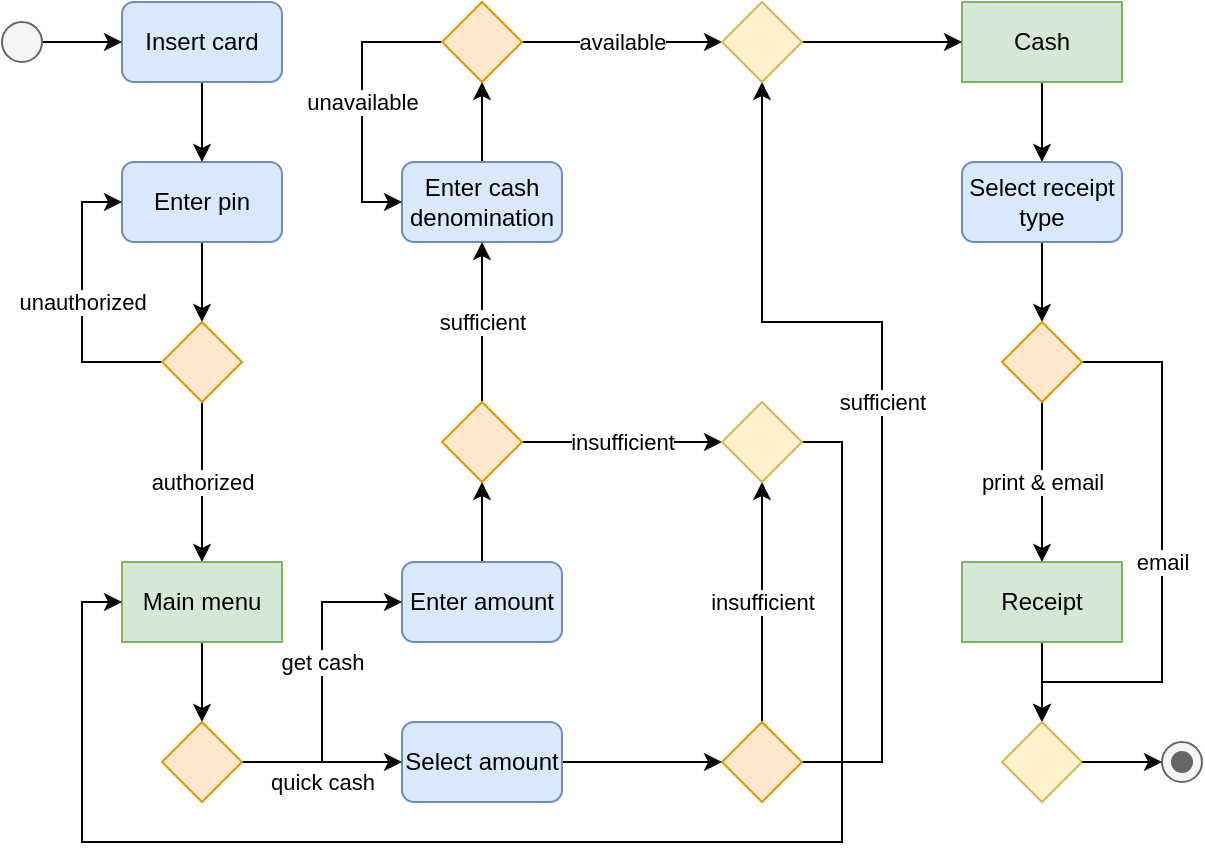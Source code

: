 <mxfile version="23.1.5" type="device">
  <diagram id="GU4G61x0W2jrhCoQgWN6" name="Page-1">
    <mxGraphModel dx="1242" dy="805" grid="1" gridSize="10" guides="1" tooltips="1" connect="1" arrows="1" fold="1" page="1" pageScale="1" pageWidth="660" pageHeight="500" math="0" shadow="0">
      <root>
        <mxCell id="0" />
        <mxCell id="1" parent="0" />
        <mxCell id="lL1TapERudLG2ZnHBbzP-45" style="edgeStyle=orthogonalEdgeStyle;rounded=0;orthogonalLoop=1;jettySize=auto;html=1;exitX=0.5;exitY=1;exitDx=0;exitDy=0;entryX=0.5;entryY=0;entryDx=0;entryDy=0;" parent="1" source="lL1TapERudLG2ZnHBbzP-3" target="lL1TapERudLG2ZnHBbzP-6" edge="1">
          <mxGeometry relative="1" as="geometry" />
        </mxCell>
        <mxCell id="lL1TapERudLG2ZnHBbzP-3" value="Enter pin" style="rounded=1;whiteSpace=wrap;html=1;fillColor=#dae8fc;strokeColor=#6c8ebf;" parent="1" vertex="1">
          <mxGeometry x="100" y="120" width="80" height="40" as="geometry" />
        </mxCell>
        <mxCell id="nRUZDwv5PRinNxofDMXq-1" value="unauthorized" style="edgeStyle=orthogonalEdgeStyle;rounded=0;orthogonalLoop=1;jettySize=auto;html=1;exitX=0;exitY=0.5;exitDx=0;exitDy=0;entryX=0;entryY=0.5;entryDx=0;entryDy=0;" parent="1" source="lL1TapERudLG2ZnHBbzP-6" target="lL1TapERudLG2ZnHBbzP-3" edge="1">
          <mxGeometry relative="1" as="geometry" />
        </mxCell>
        <mxCell id="nRUZDwv5PRinNxofDMXq-2" value="authorized" style="edgeStyle=orthogonalEdgeStyle;rounded=0;orthogonalLoop=1;jettySize=auto;html=1;exitX=0.5;exitY=1;exitDx=0;exitDy=0;" parent="1" source="lL1TapERudLG2ZnHBbzP-6" target="lL1TapERudLG2ZnHBbzP-18" edge="1">
          <mxGeometry relative="1" as="geometry">
            <mxPoint as="offset" />
          </mxGeometry>
        </mxCell>
        <mxCell id="lL1TapERudLG2ZnHBbzP-6" value="" style="rhombus;whiteSpace=wrap;html=1;shadow=0;fontFamily=Helvetica;fontSize=12;align=center;strokeWidth=1;spacing=6;spacingTop=-4;fillColor=#ffe6cc;strokeColor=#d79b00;" parent="1" vertex="1">
          <mxGeometry x="120" y="200" width="40" height="40" as="geometry" />
        </mxCell>
        <mxCell id="AdqUNCNPBxmvi-GQHFV9-8" value="insufficient" style="edgeStyle=orthogonalEdgeStyle;rounded=0;orthogonalLoop=1;jettySize=auto;html=1;exitX=0.5;exitY=0;exitDx=0;exitDy=0;entryX=0.5;entryY=1;entryDx=0;entryDy=0;" parent="1" source="lL1TapERudLG2ZnHBbzP-9" target="lL1TapERudLG2ZnHBbzP-41" edge="1">
          <mxGeometry relative="1" as="geometry" />
        </mxCell>
        <mxCell id="5OS5mjMSAm63zNt-BFDT-4" value="sufficient" style="edgeStyle=orthogonalEdgeStyle;rounded=0;orthogonalLoop=1;jettySize=auto;html=1;exitX=1;exitY=0.5;exitDx=0;exitDy=0;entryX=0.5;entryY=1;entryDx=0;entryDy=0;" edge="1" parent="1" source="lL1TapERudLG2ZnHBbzP-9" target="5OS5mjMSAm63zNt-BFDT-1">
          <mxGeometry relative="1" as="geometry">
            <Array as="points">
              <mxPoint x="480" y="420" />
              <mxPoint x="480" y="200" />
              <mxPoint x="420" y="200" />
            </Array>
          </mxGeometry>
        </mxCell>
        <mxCell id="lL1TapERudLG2ZnHBbzP-9" value="" style="rhombus;whiteSpace=wrap;html=1;shadow=0;fontFamily=Helvetica;fontSize=12;align=center;strokeWidth=1;spacing=6;spacingTop=-4;fillColor=#ffe6cc;strokeColor=#d79b00;" parent="1" vertex="1">
          <mxGeometry x="400" y="400" width="40" height="40" as="geometry" />
        </mxCell>
        <mxCell id="lL1TapERudLG2ZnHBbzP-44" style="edgeStyle=orthogonalEdgeStyle;rounded=0;orthogonalLoop=1;jettySize=auto;html=1;exitX=0.5;exitY=1;exitDx=0;exitDy=0;entryX=0.5;entryY=0;entryDx=0;entryDy=0;" parent="1" source="lL1TapERudLG2ZnHBbzP-11" target="lL1TapERudLG2ZnHBbzP-3" edge="1">
          <mxGeometry relative="1" as="geometry" />
        </mxCell>
        <mxCell id="lL1TapERudLG2ZnHBbzP-11" value="Insert card" style="rounded=1;whiteSpace=wrap;html=1;fillColor=#dae8fc;strokeColor=#6c8ebf;" parent="1" vertex="1">
          <mxGeometry x="100" y="40" width="80" height="40" as="geometry" />
        </mxCell>
        <mxCell id="wvnjbpQwDLOUtXmIdnDG-3" style="edgeStyle=orthogonalEdgeStyle;rounded=0;orthogonalLoop=1;jettySize=auto;html=1;exitX=0.5;exitY=0;exitDx=0;exitDy=0;entryX=0.5;entryY=1;entryDx=0;entryDy=0;" parent="1" source="lL1TapERudLG2ZnHBbzP-13" target="lL1TapERudLG2ZnHBbzP-39" edge="1">
          <mxGeometry relative="1" as="geometry" />
        </mxCell>
        <mxCell id="lL1TapERudLG2ZnHBbzP-13" value="Enter amount" style="rounded=1;whiteSpace=wrap;html=1;fontSize=12;glass=0;strokeWidth=1;shadow=0;fillColor=#dae8fc;strokeColor=#6c8ebf;" parent="1" vertex="1">
          <mxGeometry x="240" y="320" width="80" height="40" as="geometry" />
        </mxCell>
        <mxCell id="AdqUNCNPBxmvi-GQHFV9-1" style="edgeStyle=orthogonalEdgeStyle;rounded=0;orthogonalLoop=1;jettySize=auto;html=1;exitX=0.5;exitY=0;exitDx=0;exitDy=0;entryX=0.5;entryY=1;entryDx=0;entryDy=0;" parent="1" source="lL1TapERudLG2ZnHBbzP-15" target="wvnjbpQwDLOUtXmIdnDG-12" edge="1">
          <mxGeometry relative="1" as="geometry" />
        </mxCell>
        <mxCell id="lL1TapERudLG2ZnHBbzP-15" value="Enter cash denomination" style="rounded=1;whiteSpace=wrap;html=1;fillColor=#dae8fc;strokeColor=#6c8ebf;" parent="1" vertex="1">
          <mxGeometry x="240" y="120" width="80" height="40" as="geometry" />
        </mxCell>
        <mxCell id="AdqUNCNPBxmvi-GQHFV9-9" style="edgeStyle=orthogonalEdgeStyle;rounded=0;orthogonalLoop=1;jettySize=auto;html=1;exitX=1;exitY=0.5;exitDx=0;exitDy=0;entryX=0;entryY=0.5;entryDx=0;entryDy=0;" parent="1" source="lL1TapERudLG2ZnHBbzP-16" target="lL1TapERudLG2ZnHBbzP-11" edge="1">
          <mxGeometry relative="1" as="geometry" />
        </mxCell>
        <mxCell id="lL1TapERudLG2ZnHBbzP-16" value="" style="ellipse;fillColor=#f5f5f5;html=1;fontColor=#333333;strokeColor=#666666;" parent="1" vertex="1">
          <mxGeometry x="40" y="50" width="20" height="20" as="geometry" />
        </mxCell>
        <mxCell id="nRUZDwv5PRinNxofDMXq-3" style="edgeStyle=orthogonalEdgeStyle;rounded=0;orthogonalLoop=1;jettySize=auto;html=1;exitX=0.5;exitY=1;exitDx=0;exitDy=0;entryX=0.5;entryY=0;entryDx=0;entryDy=0;" parent="1" source="lL1TapERudLG2ZnHBbzP-18" target="lL1TapERudLG2ZnHBbzP-23" edge="1">
          <mxGeometry relative="1" as="geometry" />
        </mxCell>
        <mxCell id="lL1TapERudLG2ZnHBbzP-18" value="Main menu" style="rounded=0;whiteSpace=wrap;html=1;fillColor=#d5e8d4;strokeColor=#82b366;" parent="1" vertex="1">
          <mxGeometry x="100" y="320" width="80" height="40" as="geometry" />
        </mxCell>
        <mxCell id="wvnjbpQwDLOUtXmIdnDG-4" style="edgeStyle=orthogonalEdgeStyle;rounded=0;orthogonalLoop=1;jettySize=auto;html=1;exitX=1;exitY=0.5;exitDx=0;exitDy=0;entryX=0;entryY=0.5;entryDx=0;entryDy=0;" parent="1" source="lL1TapERudLG2ZnHBbzP-20" target="lL1TapERudLG2ZnHBbzP-9" edge="1">
          <mxGeometry relative="1" as="geometry" />
        </mxCell>
        <mxCell id="lL1TapERudLG2ZnHBbzP-20" value="Select amount" style="rounded=1;whiteSpace=wrap;html=1;fillColor=#dae8fc;strokeColor=#6c8ebf;" parent="1" vertex="1">
          <mxGeometry x="240" y="400" width="80" height="40" as="geometry" />
        </mxCell>
        <mxCell id="wvnjbpQwDLOUtXmIdnDG-2" value="quick cash" style="edgeStyle=orthogonalEdgeStyle;rounded=0;orthogonalLoop=1;jettySize=auto;html=1;exitX=1;exitY=0.5;exitDx=0;exitDy=0;entryX=0;entryY=0.5;entryDx=0;entryDy=0;" parent="1" source="lL1TapERudLG2ZnHBbzP-23" target="lL1TapERudLG2ZnHBbzP-20" edge="1">
          <mxGeometry y="-10" relative="1" as="geometry">
            <mxPoint as="offset" />
          </mxGeometry>
        </mxCell>
        <mxCell id="AdqUNCNPBxmvi-GQHFV9-31" value="get cash" style="edgeStyle=orthogonalEdgeStyle;rounded=0;orthogonalLoop=1;jettySize=auto;html=1;exitX=1;exitY=0.5;exitDx=0;exitDy=0;entryX=0;entryY=0.5;entryDx=0;entryDy=0;" parent="1" source="lL1TapERudLG2ZnHBbzP-23" target="lL1TapERudLG2ZnHBbzP-13" edge="1">
          <mxGeometry x="0.125" relative="1" as="geometry">
            <mxPoint as="offset" />
          </mxGeometry>
        </mxCell>
        <mxCell id="lL1TapERudLG2ZnHBbzP-23" value="" style="rhombus;whiteSpace=wrap;html=1;shadow=0;fontFamily=Helvetica;fontSize=12;align=center;strokeWidth=1;spacing=6;spacingTop=-4;fillColor=#ffe6cc;strokeColor=#d79b00;" parent="1" vertex="1">
          <mxGeometry x="120" y="400" width="40" height="40" as="geometry" />
        </mxCell>
        <mxCell id="5OS5mjMSAm63zNt-BFDT-6" style="edgeStyle=orthogonalEdgeStyle;rounded=0;orthogonalLoop=1;jettySize=auto;html=1;exitX=0.5;exitY=1;exitDx=0;exitDy=0;entryX=0.5;entryY=0;entryDx=0;entryDy=0;" edge="1" parent="1" source="lL1TapERudLG2ZnHBbzP-25" target="lL1TapERudLG2ZnHBbzP-27">
          <mxGeometry relative="1" as="geometry" />
        </mxCell>
        <mxCell id="lL1TapERudLG2ZnHBbzP-25" value="Cash" style="rounded=0;whiteSpace=wrap;html=1;fillColor=#d5e8d4;strokeColor=#82b366;" parent="1" vertex="1">
          <mxGeometry x="520" y="40" width="80" height="40" as="geometry" />
        </mxCell>
        <mxCell id="AdqUNCNPBxmvi-GQHFV9-11" style="edgeStyle=orthogonalEdgeStyle;rounded=0;orthogonalLoop=1;jettySize=auto;html=1;exitX=0.5;exitY=1;exitDx=0;exitDy=0;entryX=0.5;entryY=0;entryDx=0;entryDy=0;" parent="1" source="lL1TapERudLG2ZnHBbzP-27" target="lL1TapERudLG2ZnHBbzP-36" edge="1">
          <mxGeometry relative="1" as="geometry" />
        </mxCell>
        <mxCell id="lL1TapERudLG2ZnHBbzP-27" value="Select receipt type" style="rounded=1;whiteSpace=wrap;html=1;fillColor=#dae8fc;strokeColor=#6c8ebf;" parent="1" vertex="1">
          <mxGeometry x="520" y="120" width="80" height="40" as="geometry" />
        </mxCell>
        <mxCell id="AdqUNCNPBxmvi-GQHFV9-26" style="edgeStyle=orthogonalEdgeStyle;rounded=0;orthogonalLoop=1;jettySize=auto;html=1;exitX=0.5;exitY=1;exitDx=0;exitDy=0;entryX=0.5;entryY=0;entryDx=0;entryDy=0;" parent="1" source="lL1TapERudLG2ZnHBbzP-32" target="AdqUNCNPBxmvi-GQHFV9-25" edge="1">
          <mxGeometry relative="1" as="geometry" />
        </mxCell>
        <mxCell id="lL1TapERudLG2ZnHBbzP-32" value="Receipt" style="rounded=0;whiteSpace=wrap;html=1;fillColor=#d5e8d4;strokeColor=#82b366;" parent="1" vertex="1">
          <mxGeometry x="520" y="320" width="80" height="40" as="geometry" />
        </mxCell>
        <mxCell id="AdqUNCNPBxmvi-GQHFV9-19" value="print &amp;amp; email" style="edgeStyle=orthogonalEdgeStyle;rounded=0;orthogonalLoop=1;jettySize=auto;html=1;exitX=0.5;exitY=1;exitDx=0;exitDy=0;entryX=0.5;entryY=0;entryDx=0;entryDy=0;" parent="1" source="lL1TapERudLG2ZnHBbzP-36" target="lL1TapERudLG2ZnHBbzP-32" edge="1">
          <mxGeometry relative="1" as="geometry" />
        </mxCell>
        <mxCell id="AdqUNCNPBxmvi-GQHFV9-29" value="email" style="edgeStyle=orthogonalEdgeStyle;rounded=0;orthogonalLoop=1;jettySize=auto;html=1;exitX=1;exitY=0.5;exitDx=0;exitDy=0;entryX=0.5;entryY=0;entryDx=0;entryDy=0;" parent="1" source="lL1TapERudLG2ZnHBbzP-36" target="AdqUNCNPBxmvi-GQHFV9-25" edge="1">
          <mxGeometry relative="1" as="geometry">
            <Array as="points">
              <mxPoint x="620" y="220" />
              <mxPoint x="620" y="380" />
              <mxPoint x="560" y="380" />
            </Array>
          </mxGeometry>
        </mxCell>
        <mxCell id="lL1TapERudLG2ZnHBbzP-36" value="" style="rhombus;whiteSpace=wrap;html=1;shadow=0;fontFamily=Helvetica;fontSize=12;align=center;strokeWidth=1;spacing=6;spacingTop=-4;fillColor=#ffe6cc;strokeColor=#d79b00;" parent="1" vertex="1">
          <mxGeometry x="540" y="200" width="40" height="40" as="geometry" />
        </mxCell>
        <mxCell id="wvnjbpQwDLOUtXmIdnDG-6" value="insufficient" style="edgeStyle=orthogonalEdgeStyle;rounded=0;orthogonalLoop=1;jettySize=auto;html=1;exitX=1;exitY=0.5;exitDx=0;exitDy=0;entryX=0;entryY=0.5;entryDx=0;entryDy=0;" parent="1" source="lL1TapERudLG2ZnHBbzP-39" target="lL1TapERudLG2ZnHBbzP-41" edge="1">
          <mxGeometry relative="1" as="geometry" />
        </mxCell>
        <mxCell id="wvnjbpQwDLOUtXmIdnDG-11" value="sufficient" style="edgeStyle=orthogonalEdgeStyle;rounded=0;orthogonalLoop=1;jettySize=auto;html=1;exitX=0.5;exitY=0;exitDx=0;exitDy=0;entryX=0.5;entryY=1;entryDx=0;entryDy=0;" parent="1" source="lL1TapERudLG2ZnHBbzP-39" target="lL1TapERudLG2ZnHBbzP-15" edge="1">
          <mxGeometry relative="1" as="geometry" />
        </mxCell>
        <mxCell id="lL1TapERudLG2ZnHBbzP-39" value="" style="rhombus;whiteSpace=wrap;html=1;shadow=0;fontFamily=Helvetica;fontSize=12;align=center;strokeWidth=1;spacing=6;spacingTop=-4;fillColor=#ffe6cc;strokeColor=#d79b00;" parent="1" vertex="1">
          <mxGeometry x="260" y="240" width="40" height="40" as="geometry" />
        </mxCell>
        <mxCell id="wvnjbpQwDLOUtXmIdnDG-8" style="edgeStyle=orthogonalEdgeStyle;rounded=0;orthogonalLoop=1;jettySize=auto;html=1;exitX=1;exitY=0.5;exitDx=0;exitDy=0;entryX=0;entryY=0.5;entryDx=0;entryDy=0;" parent="1" source="lL1TapERudLG2ZnHBbzP-41" target="lL1TapERudLG2ZnHBbzP-18" edge="1">
          <mxGeometry relative="1" as="geometry">
            <Array as="points">
              <mxPoint x="460" y="260" />
              <mxPoint x="460" y="460" />
              <mxPoint x="80" y="460" />
              <mxPoint x="80" y="340" />
            </Array>
          </mxGeometry>
        </mxCell>
        <mxCell id="lL1TapERudLG2ZnHBbzP-41" value="" style="rhombus;whiteSpace=wrap;html=1;shadow=0;fontFamily=Helvetica;fontSize=12;align=center;strokeWidth=1;spacing=6;spacingTop=-4;fillColor=#fff2cc;strokeColor=#d6b656;" parent="1" vertex="1">
          <mxGeometry x="400" y="240" width="40" height="40" as="geometry" />
        </mxCell>
        <mxCell id="AdqUNCNPBxmvi-GQHFV9-3" value="unavailable" style="edgeStyle=orthogonalEdgeStyle;rounded=0;orthogonalLoop=1;jettySize=auto;html=1;exitX=0;exitY=0.5;exitDx=0;exitDy=0;entryX=0;entryY=0.5;entryDx=0;entryDy=0;" parent="1" source="wvnjbpQwDLOUtXmIdnDG-12" target="lL1TapERudLG2ZnHBbzP-15" edge="1">
          <mxGeometry relative="1" as="geometry">
            <Array as="points">
              <mxPoint x="220" y="60" />
              <mxPoint x="220" y="140" />
            </Array>
          </mxGeometry>
        </mxCell>
        <mxCell id="5OS5mjMSAm63zNt-BFDT-2" value="available" style="edgeStyle=orthogonalEdgeStyle;rounded=0;orthogonalLoop=1;jettySize=auto;html=1;exitX=1;exitY=0.5;exitDx=0;exitDy=0;entryX=0;entryY=0.5;entryDx=0;entryDy=0;" edge="1" parent="1" source="wvnjbpQwDLOUtXmIdnDG-12" target="5OS5mjMSAm63zNt-BFDT-1">
          <mxGeometry relative="1" as="geometry" />
        </mxCell>
        <mxCell id="wvnjbpQwDLOUtXmIdnDG-12" value="" style="rhombus;whiteSpace=wrap;html=1;shadow=0;fontFamily=Helvetica;fontSize=12;align=center;strokeWidth=1;spacing=6;spacingTop=-4;fillColor=#ffe6cc;strokeColor=#d79b00;" parent="1" vertex="1">
          <mxGeometry x="260" y="40" width="40" height="40" as="geometry" />
        </mxCell>
        <mxCell id="AdqUNCNPBxmvi-GQHFV9-25" value="" style="rhombus;whiteSpace=wrap;html=1;shadow=0;fontFamily=Helvetica;fontSize=12;align=center;strokeWidth=1;spacing=6;spacingTop=-4;fillColor=#fff2cc;strokeColor=#d6b656;" parent="1" vertex="1">
          <mxGeometry x="540" y="400" width="40" height="40" as="geometry" />
        </mxCell>
        <mxCell id="esYT4tMFd-WcOckGq_nt-1" value="" style="shape=mxgraph.sysml.actFinal;html=1;verticalLabelPosition=bottom;labelBackgroundColor=#ffffff;verticalAlign=top;fillColor=#f5f5f5;fontColor=#333333;strokeColor=#666666;" parent="1" vertex="1">
          <mxGeometry x="620" y="410" width="20" height="20" as="geometry" />
        </mxCell>
        <mxCell id="esYT4tMFd-WcOckGq_nt-3" style="edgeStyle=orthogonalEdgeStyle;rounded=0;orthogonalLoop=1;jettySize=auto;html=1;exitX=1;exitY=0.5;exitDx=0;exitDy=0;entryX=0;entryY=0.5;entryDx=0;entryDy=0;entryPerimeter=0;" parent="1" source="AdqUNCNPBxmvi-GQHFV9-25" target="esYT4tMFd-WcOckGq_nt-1" edge="1">
          <mxGeometry relative="1" as="geometry" />
        </mxCell>
        <mxCell id="5OS5mjMSAm63zNt-BFDT-5" style="edgeStyle=orthogonalEdgeStyle;rounded=0;orthogonalLoop=1;jettySize=auto;html=1;exitX=1;exitY=0.5;exitDx=0;exitDy=0;entryX=0;entryY=0.5;entryDx=0;entryDy=0;" edge="1" parent="1" source="5OS5mjMSAm63zNt-BFDT-1" target="lL1TapERudLG2ZnHBbzP-25">
          <mxGeometry relative="1" as="geometry" />
        </mxCell>
        <mxCell id="5OS5mjMSAm63zNt-BFDT-1" value="" style="rhombus;whiteSpace=wrap;html=1;shadow=0;fontFamily=Helvetica;fontSize=12;align=center;strokeWidth=1;spacing=6;spacingTop=-4;fillColor=#fff2cc;strokeColor=#d6b656;" vertex="1" parent="1">
          <mxGeometry x="400" y="40" width="40" height="40" as="geometry" />
        </mxCell>
      </root>
    </mxGraphModel>
  </diagram>
</mxfile>
